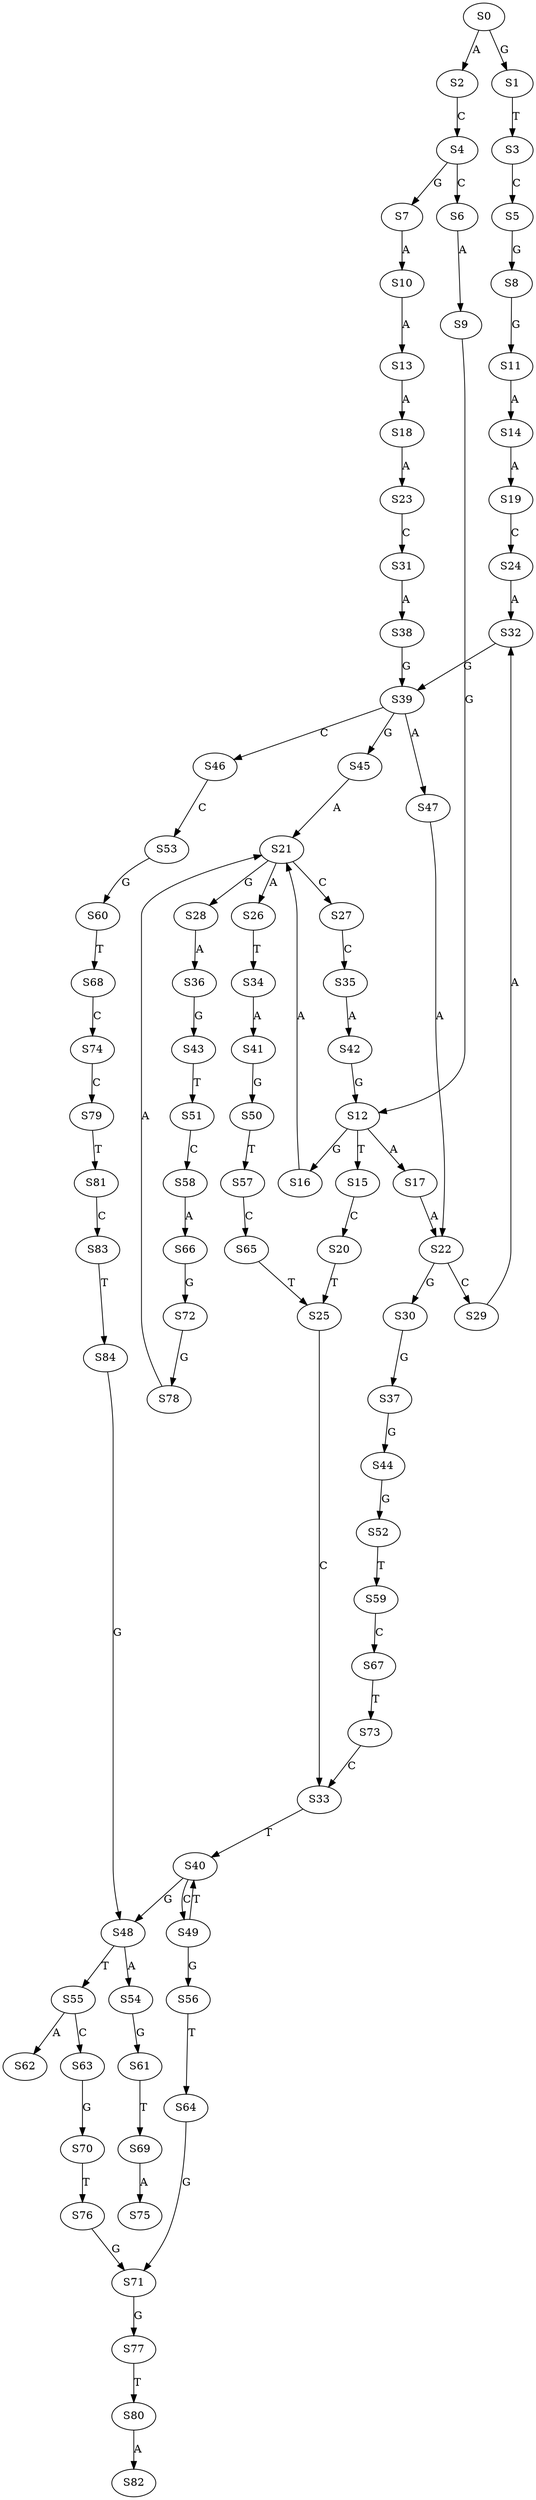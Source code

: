 strict digraph  {
	S0 -> S1 [ label = G ];
	S0 -> S2 [ label = A ];
	S1 -> S3 [ label = T ];
	S2 -> S4 [ label = C ];
	S3 -> S5 [ label = C ];
	S4 -> S6 [ label = C ];
	S4 -> S7 [ label = G ];
	S5 -> S8 [ label = G ];
	S6 -> S9 [ label = A ];
	S7 -> S10 [ label = A ];
	S8 -> S11 [ label = G ];
	S9 -> S12 [ label = G ];
	S10 -> S13 [ label = A ];
	S11 -> S14 [ label = A ];
	S12 -> S15 [ label = T ];
	S12 -> S16 [ label = G ];
	S12 -> S17 [ label = A ];
	S13 -> S18 [ label = A ];
	S14 -> S19 [ label = A ];
	S15 -> S20 [ label = C ];
	S16 -> S21 [ label = A ];
	S17 -> S22 [ label = A ];
	S18 -> S23 [ label = A ];
	S19 -> S24 [ label = C ];
	S20 -> S25 [ label = T ];
	S21 -> S26 [ label = A ];
	S21 -> S27 [ label = C ];
	S21 -> S28 [ label = G ];
	S22 -> S29 [ label = C ];
	S22 -> S30 [ label = G ];
	S23 -> S31 [ label = C ];
	S24 -> S32 [ label = A ];
	S25 -> S33 [ label = C ];
	S26 -> S34 [ label = T ];
	S27 -> S35 [ label = C ];
	S28 -> S36 [ label = A ];
	S29 -> S32 [ label = A ];
	S30 -> S37 [ label = G ];
	S31 -> S38 [ label = A ];
	S32 -> S39 [ label = G ];
	S33 -> S40 [ label = T ];
	S34 -> S41 [ label = A ];
	S35 -> S42 [ label = A ];
	S36 -> S43 [ label = G ];
	S37 -> S44 [ label = G ];
	S38 -> S39 [ label = G ];
	S39 -> S45 [ label = G ];
	S39 -> S46 [ label = C ];
	S39 -> S47 [ label = A ];
	S40 -> S48 [ label = G ];
	S40 -> S49 [ label = C ];
	S41 -> S50 [ label = G ];
	S42 -> S12 [ label = G ];
	S43 -> S51 [ label = T ];
	S44 -> S52 [ label = G ];
	S45 -> S21 [ label = A ];
	S46 -> S53 [ label = C ];
	S47 -> S22 [ label = A ];
	S48 -> S54 [ label = A ];
	S48 -> S55 [ label = T ];
	S49 -> S40 [ label = T ];
	S49 -> S56 [ label = G ];
	S50 -> S57 [ label = T ];
	S51 -> S58 [ label = C ];
	S52 -> S59 [ label = T ];
	S53 -> S60 [ label = G ];
	S54 -> S61 [ label = G ];
	S55 -> S62 [ label = A ];
	S55 -> S63 [ label = C ];
	S56 -> S64 [ label = T ];
	S57 -> S65 [ label = C ];
	S58 -> S66 [ label = A ];
	S59 -> S67 [ label = C ];
	S60 -> S68 [ label = T ];
	S61 -> S69 [ label = T ];
	S63 -> S70 [ label = G ];
	S64 -> S71 [ label = G ];
	S65 -> S25 [ label = T ];
	S66 -> S72 [ label = G ];
	S67 -> S73 [ label = T ];
	S68 -> S74 [ label = C ];
	S69 -> S75 [ label = A ];
	S70 -> S76 [ label = T ];
	S71 -> S77 [ label = G ];
	S72 -> S78 [ label = G ];
	S73 -> S33 [ label = C ];
	S74 -> S79 [ label = C ];
	S76 -> S71 [ label = G ];
	S77 -> S80 [ label = T ];
	S78 -> S21 [ label = A ];
	S79 -> S81 [ label = T ];
	S80 -> S82 [ label = A ];
	S81 -> S83 [ label = C ];
	S83 -> S84 [ label = T ];
	S84 -> S48 [ label = G ];
}
